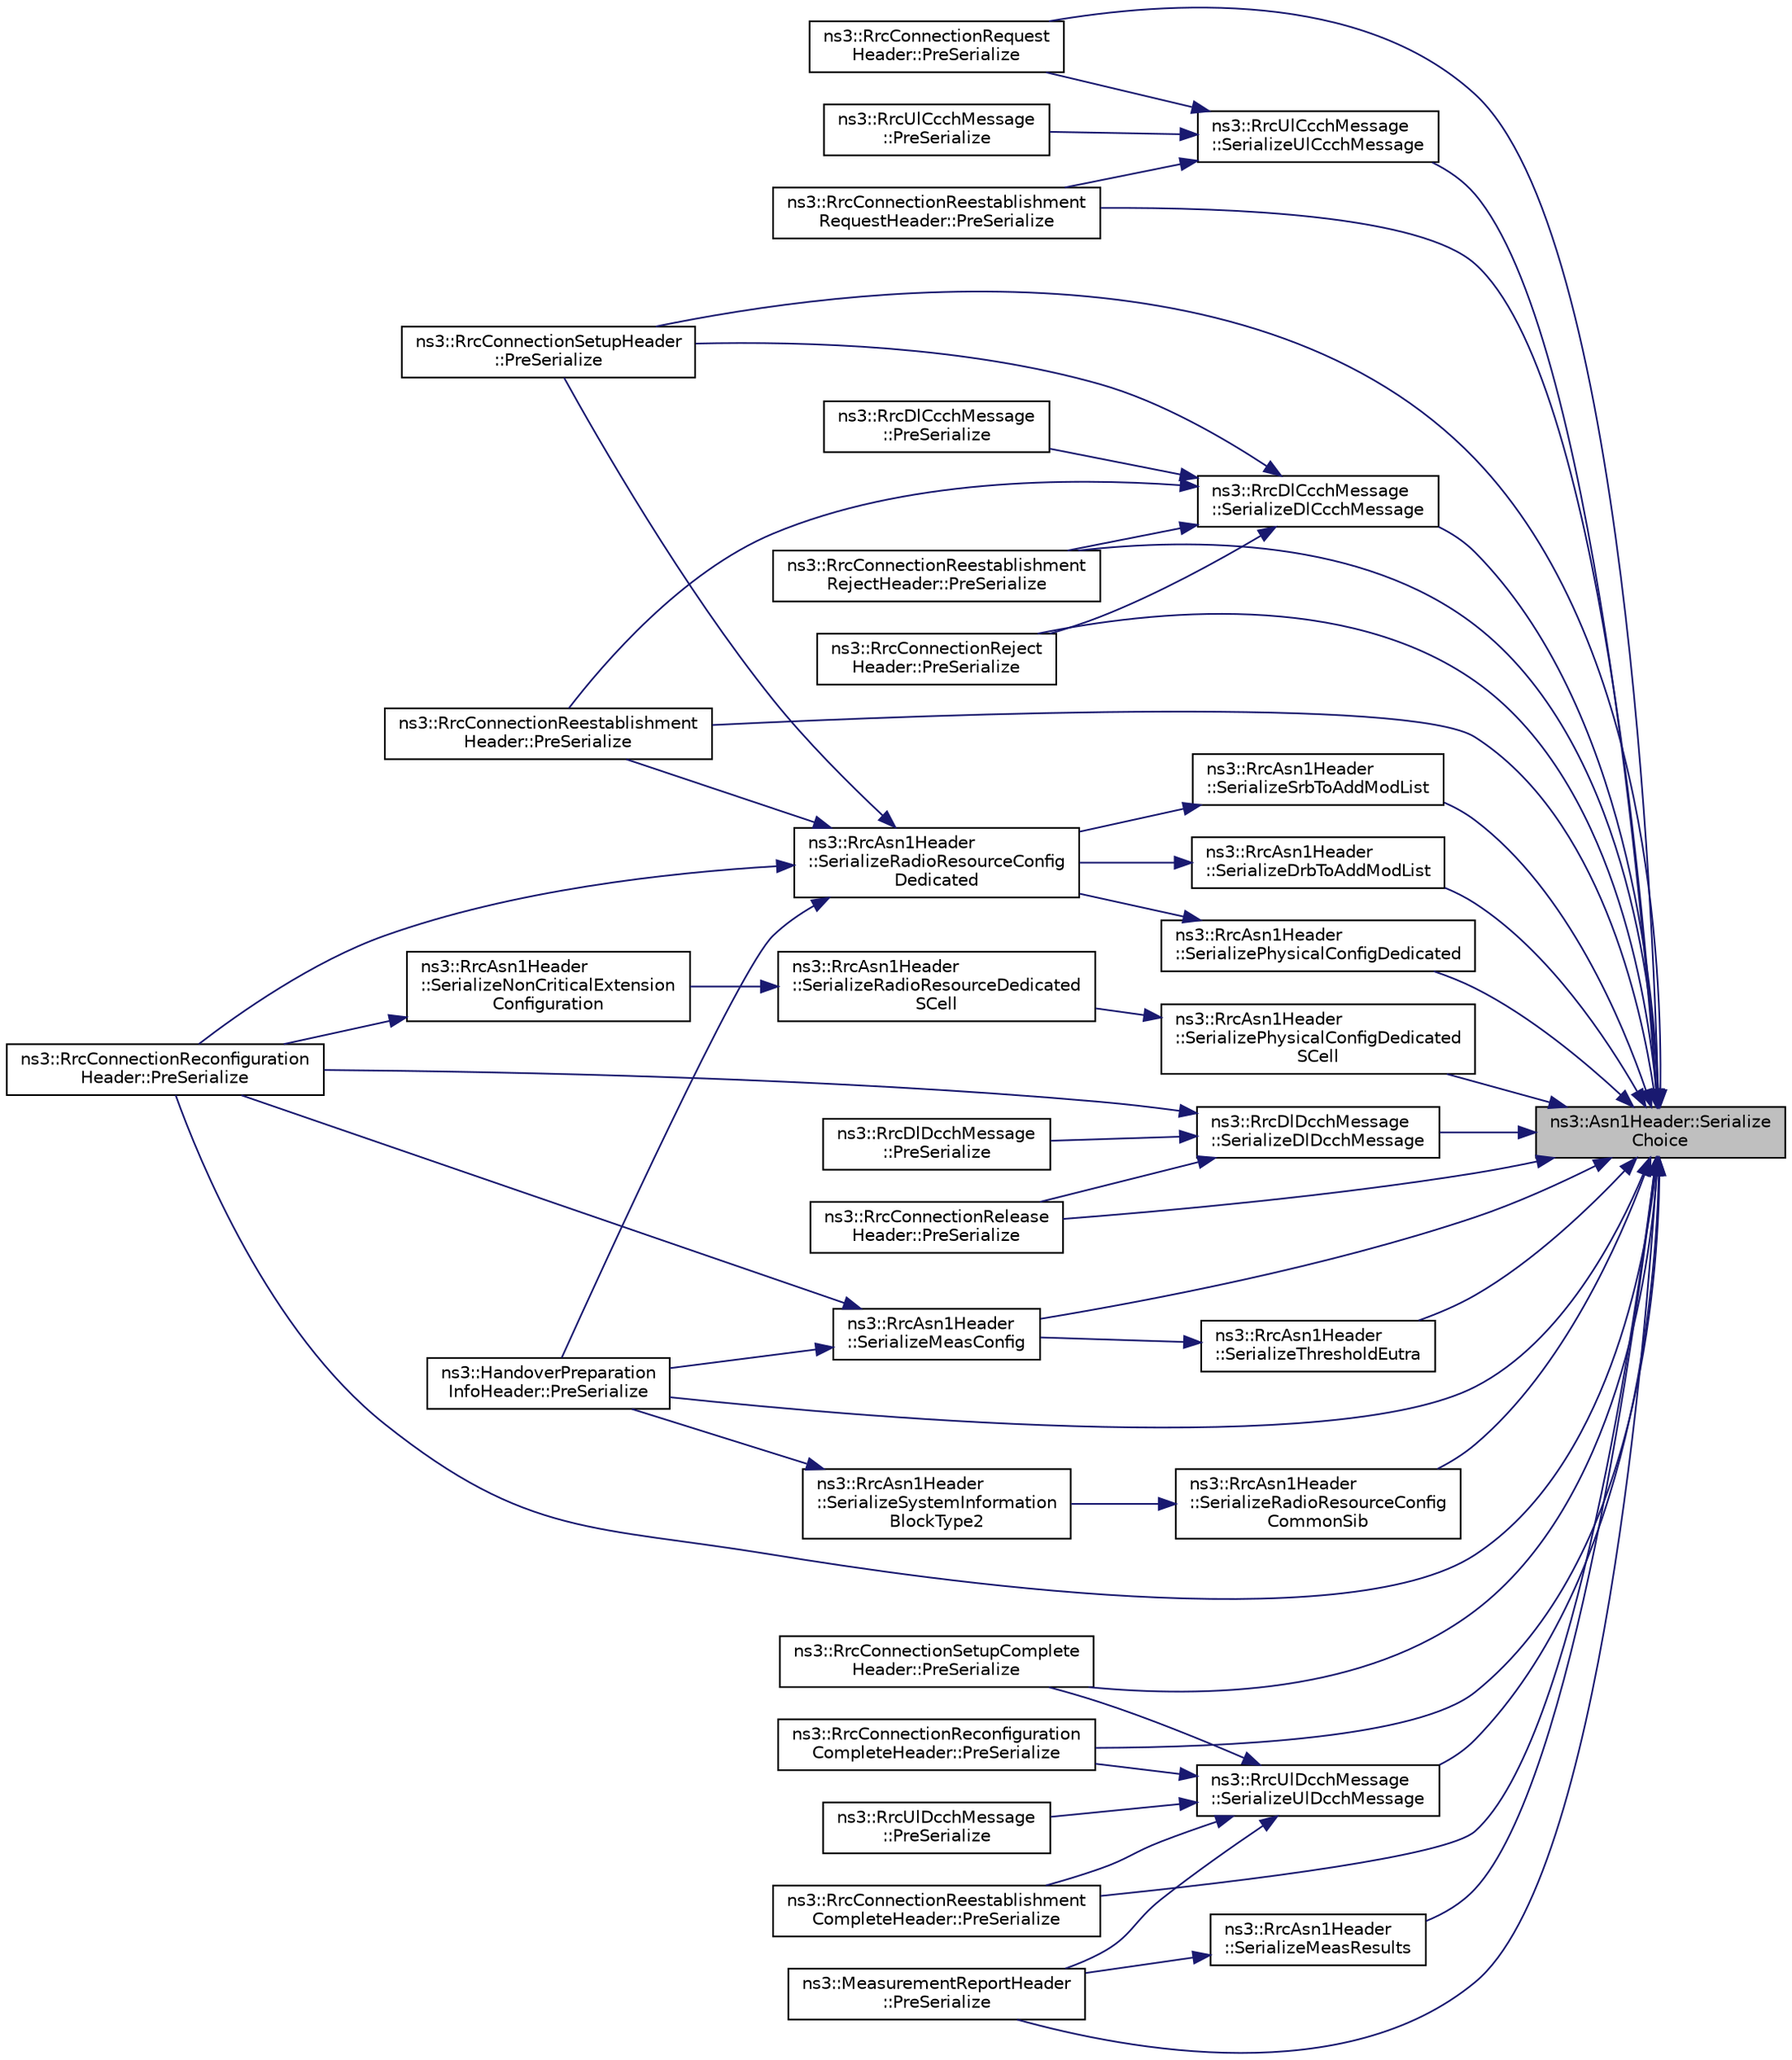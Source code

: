 digraph "ns3::Asn1Header::SerializeChoice"
{
 // LATEX_PDF_SIZE
  edge [fontname="Helvetica",fontsize="10",labelfontname="Helvetica",labelfontsize="10"];
  node [fontname="Helvetica",fontsize="10",shape=record];
  rankdir="RL";
  Node1 [label="ns3::Asn1Header::Serialize\lChoice",height=0.2,width=0.4,color="black", fillcolor="grey75", style="filled", fontcolor="black",tooltip="Serialize a Choice (set of options)"];
  Node1 -> Node2 [dir="back",color="midnightblue",fontsize="10",style="solid",fontname="Helvetica"];
  Node2 [label="ns3::RrcConnectionRequest\lHeader::PreSerialize",height=0.2,width=0.4,color="black", fillcolor="white", style="filled",URL="$classns3_1_1_rrc_connection_request_header.html#ab6c5c22abd784ab0d5def65d7d7265d6",tooltip="This function serializes class attributes to m_serializationResult local Buffer."];
  Node1 -> Node3 [dir="back",color="midnightblue",fontsize="10",style="solid",fontname="Helvetica"];
  Node3 [label="ns3::RrcConnectionSetupHeader\l::PreSerialize",height=0.2,width=0.4,color="black", fillcolor="white", style="filled",URL="$classns3_1_1_rrc_connection_setup_header.html#a1e3846e508a17cf5b28c67e4c084096f",tooltip="This function serializes class attributes to m_serializationResult local Buffer."];
  Node1 -> Node4 [dir="back",color="midnightblue",fontsize="10",style="solid",fontname="Helvetica"];
  Node4 [label="ns3::RrcConnectionSetupComplete\lHeader::PreSerialize",height=0.2,width=0.4,color="black", fillcolor="white", style="filled",URL="$classns3_1_1_rrc_connection_setup_complete_header.html#a78ce5b74bd4352fdaf590b60ceeab93c",tooltip="This function serializes class attributes to m_serializationResult local Buffer."];
  Node1 -> Node5 [dir="back",color="midnightblue",fontsize="10",style="solid",fontname="Helvetica"];
  Node5 [label="ns3::RrcConnectionReconfiguration\lCompleteHeader::PreSerialize",height=0.2,width=0.4,color="black", fillcolor="white", style="filled",URL="$classns3_1_1_rrc_connection_reconfiguration_complete_header.html#aea4c9a611807acedfd52ba33a126da84",tooltip="This function serializes class attributes to m_serializationResult local Buffer."];
  Node1 -> Node6 [dir="back",color="midnightblue",fontsize="10",style="solid",fontname="Helvetica"];
  Node6 [label="ns3::RrcConnectionReconfiguration\lHeader::PreSerialize",height=0.2,width=0.4,color="black", fillcolor="white", style="filled",URL="$classns3_1_1_rrc_connection_reconfiguration_header.html#a33ad4ad4e4c4c3cf234a36979727fc61",tooltip="This function serializes class attributes to m_serializationResult local Buffer."];
  Node1 -> Node7 [dir="back",color="midnightblue",fontsize="10",style="solid",fontname="Helvetica"];
  Node7 [label="ns3::HandoverPreparation\lInfoHeader::PreSerialize",height=0.2,width=0.4,color="black", fillcolor="white", style="filled",URL="$classns3_1_1_handover_preparation_info_header.html#a495f92ab2c16b77dc64ad0cb5c04415d",tooltip="This function serializes class attributes to m_serializationResult local Buffer."];
  Node1 -> Node8 [dir="back",color="midnightblue",fontsize="10",style="solid",fontname="Helvetica"];
  Node8 [label="ns3::RrcConnectionReestablishment\lRequestHeader::PreSerialize",height=0.2,width=0.4,color="black", fillcolor="white", style="filled",URL="$classns3_1_1_rrc_connection_reestablishment_request_header.html#a3bfb1d7770d2166fdf938119e6b87e28",tooltip="This function serializes class attributes to m_serializationResult local Buffer."];
  Node1 -> Node9 [dir="back",color="midnightblue",fontsize="10",style="solid",fontname="Helvetica"];
  Node9 [label="ns3::RrcConnectionReestablishment\lHeader::PreSerialize",height=0.2,width=0.4,color="black", fillcolor="white", style="filled",URL="$classns3_1_1_rrc_connection_reestablishment_header.html#a7d8f2a15d79a395b430a4ba691479758",tooltip="This function serializes class attributes to m_serializationResult local Buffer."];
  Node1 -> Node10 [dir="back",color="midnightblue",fontsize="10",style="solid",fontname="Helvetica"];
  Node10 [label="ns3::RrcConnectionReestablishment\lCompleteHeader::PreSerialize",height=0.2,width=0.4,color="black", fillcolor="white", style="filled",URL="$classns3_1_1_rrc_connection_reestablishment_complete_header.html#aec0d406bdb041dac0fbdfefbecb7322c",tooltip="This function serializes class attributes to m_serializationResult local Buffer."];
  Node1 -> Node11 [dir="back",color="midnightblue",fontsize="10",style="solid",fontname="Helvetica"];
  Node11 [label="ns3::RrcConnectionReestablishment\lRejectHeader::PreSerialize",height=0.2,width=0.4,color="black", fillcolor="white", style="filled",URL="$classns3_1_1_rrc_connection_reestablishment_reject_header.html#a0bb3baf2d15a285079f05cd648e21897",tooltip="This function serializes class attributes to m_serializationResult local Buffer."];
  Node1 -> Node12 [dir="back",color="midnightblue",fontsize="10",style="solid",fontname="Helvetica"];
  Node12 [label="ns3::RrcConnectionRelease\lHeader::PreSerialize",height=0.2,width=0.4,color="black", fillcolor="white", style="filled",URL="$classns3_1_1_rrc_connection_release_header.html#ae950fbed1367219c3d7f183492e751ba",tooltip="This function serializes class attributes to m_serializationResult local Buffer."];
  Node1 -> Node13 [dir="back",color="midnightblue",fontsize="10",style="solid",fontname="Helvetica"];
  Node13 [label="ns3::RrcConnectionReject\lHeader::PreSerialize",height=0.2,width=0.4,color="black", fillcolor="white", style="filled",URL="$classns3_1_1_rrc_connection_reject_header.html#a409ca3392a15c1919acdf65041833eb1",tooltip="This function serializes class attributes to m_serializationResult local Buffer."];
  Node1 -> Node14 [dir="back",color="midnightblue",fontsize="10",style="solid",fontname="Helvetica"];
  Node14 [label="ns3::MeasurementReportHeader\l::PreSerialize",height=0.2,width=0.4,color="black", fillcolor="white", style="filled",URL="$classns3_1_1_measurement_report_header.html#a307be90151d3f52c9e506030d899758f",tooltip="This function serializes class attributes to m_serializationResult local Buffer."];
  Node1 -> Node15 [dir="back",color="midnightblue",fontsize="10",style="solid",fontname="Helvetica"];
  Node15 [label="ns3::RrcDlCcchMessage\l::SerializeDlCcchMessage",height=0.2,width=0.4,color="black", fillcolor="white", style="filled",URL="$classns3_1_1_rrc_dl_ccch_message.html#ae57ecfe931c2126ea070199671d0be56",tooltip="Serialize DL CCCH message function."];
  Node15 -> Node16 [dir="back",color="midnightblue",fontsize="10",style="solid",fontname="Helvetica"];
  Node16 [label="ns3::RrcDlCcchMessage\l::PreSerialize",height=0.2,width=0.4,color="black", fillcolor="white", style="filled",URL="$classns3_1_1_rrc_dl_ccch_message.html#ad0b1702a3c9f8eb26e954e46e9a957a5",tooltip="This function serializes class attributes to m_serializationResult local Buffer."];
  Node15 -> Node3 [dir="back",color="midnightblue",fontsize="10",style="solid",fontname="Helvetica"];
  Node15 -> Node9 [dir="back",color="midnightblue",fontsize="10",style="solid",fontname="Helvetica"];
  Node15 -> Node11 [dir="back",color="midnightblue",fontsize="10",style="solid",fontname="Helvetica"];
  Node15 -> Node13 [dir="back",color="midnightblue",fontsize="10",style="solid",fontname="Helvetica"];
  Node1 -> Node17 [dir="back",color="midnightblue",fontsize="10",style="solid",fontname="Helvetica"];
  Node17 [label="ns3::RrcDlDcchMessage\l::SerializeDlDcchMessage",height=0.2,width=0.4,color="black", fillcolor="white", style="filled",URL="$classns3_1_1_rrc_dl_dcch_message.html#a24bce405d561d5979ce6dc36fcdfc7b2",tooltip="Serialize DL DCCH message function."];
  Node17 -> Node18 [dir="back",color="midnightblue",fontsize="10",style="solid",fontname="Helvetica"];
  Node18 [label="ns3::RrcDlDcchMessage\l::PreSerialize",height=0.2,width=0.4,color="black", fillcolor="white", style="filled",URL="$classns3_1_1_rrc_dl_dcch_message.html#a4b26e32ca0110ad25cf37ec1e403e6de",tooltip="This function serializes class attributes to m_serializationResult local Buffer."];
  Node17 -> Node6 [dir="back",color="midnightblue",fontsize="10",style="solid",fontname="Helvetica"];
  Node17 -> Node12 [dir="back",color="midnightblue",fontsize="10",style="solid",fontname="Helvetica"];
  Node1 -> Node19 [dir="back",color="midnightblue",fontsize="10",style="solid",fontname="Helvetica"];
  Node19 [label="ns3::RrcAsn1Header\l::SerializeDrbToAddModList",height=0.2,width=0.4,color="black", fillcolor="white", style="filled",URL="$classns3_1_1_rrc_asn1_header.html#a61d4704f5b7cb344f53d8452f9b9ee9b",tooltip="Serialize DRB to add mod list function."];
  Node19 -> Node20 [dir="back",color="midnightblue",fontsize="10",style="solid",fontname="Helvetica"];
  Node20 [label="ns3::RrcAsn1Header\l::SerializeRadioResourceConfig\lDedicated",height=0.2,width=0.4,color="black", fillcolor="white", style="filled",URL="$classns3_1_1_rrc_asn1_header.html#a87451876b5c903f544df57a9a6a6242f",tooltip="Serialize radio resource config function."];
  Node20 -> Node3 [dir="back",color="midnightblue",fontsize="10",style="solid",fontname="Helvetica"];
  Node20 -> Node6 [dir="back",color="midnightblue",fontsize="10",style="solid",fontname="Helvetica"];
  Node20 -> Node7 [dir="back",color="midnightblue",fontsize="10",style="solid",fontname="Helvetica"];
  Node20 -> Node9 [dir="back",color="midnightblue",fontsize="10",style="solid",fontname="Helvetica"];
  Node1 -> Node21 [dir="back",color="midnightblue",fontsize="10",style="solid",fontname="Helvetica"];
  Node21 [label="ns3::RrcAsn1Header\l::SerializeMeasConfig",height=0.2,width=0.4,color="black", fillcolor="white", style="filled",URL="$classns3_1_1_rrc_asn1_header.html#af20ed09540145657a1a33a9ed8ba8be2",tooltip="Serialize measure config function."];
  Node21 -> Node6 [dir="back",color="midnightblue",fontsize="10",style="solid",fontname="Helvetica"];
  Node21 -> Node7 [dir="back",color="midnightblue",fontsize="10",style="solid",fontname="Helvetica"];
  Node1 -> Node22 [dir="back",color="midnightblue",fontsize="10",style="solid",fontname="Helvetica"];
  Node22 [label="ns3::RrcAsn1Header\l::SerializeMeasResults",height=0.2,width=0.4,color="black", fillcolor="white", style="filled",URL="$classns3_1_1_rrc_asn1_header.html#a1b7b729b68264a62842ff62334157c5d",tooltip="Serialize measure results function."];
  Node22 -> Node14 [dir="back",color="midnightblue",fontsize="10",style="solid",fontname="Helvetica"];
  Node1 -> Node23 [dir="back",color="midnightblue",fontsize="10",style="solid",fontname="Helvetica"];
  Node23 [label="ns3::RrcAsn1Header\l::SerializePhysicalConfigDedicated",height=0.2,width=0.4,color="black", fillcolor="white", style="filled",URL="$classns3_1_1_rrc_asn1_header.html#a1ba2d0e469798d97ba26c8fd62dcb3ac",tooltip="Serialize physical config dedicated function."];
  Node23 -> Node20 [dir="back",color="midnightblue",fontsize="10",style="solid",fontname="Helvetica"];
  Node1 -> Node24 [dir="back",color="midnightblue",fontsize="10",style="solid",fontname="Helvetica"];
  Node24 [label="ns3::RrcAsn1Header\l::SerializePhysicalConfigDedicated\lSCell",height=0.2,width=0.4,color="black", fillcolor="white", style="filled",URL="$classns3_1_1_rrc_asn1_header.html#a7b867d4a1c37b5a7954f93ff40b657d4",tooltip="Serialize physical config dedicated function."];
  Node24 -> Node25 [dir="back",color="midnightblue",fontsize="10",style="solid",fontname="Helvetica"];
  Node25 [label="ns3::RrcAsn1Header\l::SerializeRadioResourceDedicated\lSCell",height=0.2,width=0.4,color="black", fillcolor="white", style="filled",URL="$classns3_1_1_rrc_asn1_header.html#a74507e2f044a5fbff077eca58146d87f",tooltip="Serialize radio resource dedicated SCell function."];
  Node25 -> Node26 [dir="back",color="midnightblue",fontsize="10",style="solid",fontname="Helvetica"];
  Node26 [label="ns3::RrcAsn1Header\l::SerializeNonCriticalExtension\lConfiguration",height=0.2,width=0.4,color="black", fillcolor="white", style="filled",URL="$classns3_1_1_rrc_asn1_header.html#a078c5e746bca21a95d780f4e5ac3d182",tooltip="Serialize non critical extension config function."];
  Node26 -> Node6 [dir="back",color="midnightblue",fontsize="10",style="solid",fontname="Helvetica"];
  Node1 -> Node27 [dir="back",color="midnightblue",fontsize="10",style="solid",fontname="Helvetica"];
  Node27 [label="ns3::RrcAsn1Header\l::SerializeRadioResourceConfig\lCommonSib",height=0.2,width=0.4,color="black", fillcolor="white", style="filled",URL="$classns3_1_1_rrc_asn1_header.html#a450ba3a2a1b84628259b8a923a34276b",tooltip="Serialize radio resource config common SIB function."];
  Node27 -> Node28 [dir="back",color="midnightblue",fontsize="10",style="solid",fontname="Helvetica"];
  Node28 [label="ns3::RrcAsn1Header\l::SerializeSystemInformation\lBlockType2",height=0.2,width=0.4,color="black", fillcolor="white", style="filled",URL="$classns3_1_1_rrc_asn1_header.html#a0ff77a107f00e44de3a3f01e75dac2f0",tooltip="Serialize system information block type 2 function."];
  Node28 -> Node7 [dir="back",color="midnightblue",fontsize="10",style="solid",fontname="Helvetica"];
  Node1 -> Node29 [dir="back",color="midnightblue",fontsize="10",style="solid",fontname="Helvetica"];
  Node29 [label="ns3::RrcAsn1Header\l::SerializeSrbToAddModList",height=0.2,width=0.4,color="black", fillcolor="white", style="filled",URL="$classns3_1_1_rrc_asn1_header.html#a0f0dc9acff43781e6a972eb85c433311",tooltip="Serialize SRB to add mod list function."];
  Node29 -> Node20 [dir="back",color="midnightblue",fontsize="10",style="solid",fontname="Helvetica"];
  Node1 -> Node30 [dir="back",color="midnightblue",fontsize="10",style="solid",fontname="Helvetica"];
  Node30 [label="ns3::RrcAsn1Header\l::SerializeThresholdEutra",height=0.2,width=0.4,color="black", fillcolor="white", style="filled",URL="$classns3_1_1_rrc_asn1_header.html#a8a026c4dfc0a979c732ca9ccaa1e20fb",tooltip="Serialize threshold eutra function."];
  Node30 -> Node21 [dir="back",color="midnightblue",fontsize="10",style="solid",fontname="Helvetica"];
  Node1 -> Node31 [dir="back",color="midnightblue",fontsize="10",style="solid",fontname="Helvetica"];
  Node31 [label="ns3::RrcUlCcchMessage\l::SerializeUlCcchMessage",height=0.2,width=0.4,color="black", fillcolor="white", style="filled",URL="$classns3_1_1_rrc_ul_ccch_message.html#a1a16d6ada96a5b822734a956e999cf2c",tooltip="Serialize UL CCCH message function."];
  Node31 -> Node32 [dir="back",color="midnightblue",fontsize="10",style="solid",fontname="Helvetica"];
  Node32 [label="ns3::RrcUlCcchMessage\l::PreSerialize",height=0.2,width=0.4,color="black", fillcolor="white", style="filled",URL="$classns3_1_1_rrc_ul_ccch_message.html#aefd49e4ba8fa1d3e9fe485674360f9f6",tooltip="This function serializes class attributes to m_serializationResult local Buffer."];
  Node31 -> Node2 [dir="back",color="midnightblue",fontsize="10",style="solid",fontname="Helvetica"];
  Node31 -> Node8 [dir="back",color="midnightblue",fontsize="10",style="solid",fontname="Helvetica"];
  Node1 -> Node33 [dir="back",color="midnightblue",fontsize="10",style="solid",fontname="Helvetica"];
  Node33 [label="ns3::RrcUlDcchMessage\l::SerializeUlDcchMessage",height=0.2,width=0.4,color="black", fillcolor="white", style="filled",URL="$classns3_1_1_rrc_ul_dcch_message.html#ac639bbf7eb586d1d40cabcfae2e73b76",tooltip="Serialize UL DCCH message function."];
  Node33 -> Node34 [dir="back",color="midnightblue",fontsize="10",style="solid",fontname="Helvetica"];
  Node34 [label="ns3::RrcUlDcchMessage\l::PreSerialize",height=0.2,width=0.4,color="black", fillcolor="white", style="filled",URL="$classns3_1_1_rrc_ul_dcch_message.html#a96f0ff94bce2544a488d10f67d024ecb",tooltip="This function serializes class attributes to m_serializationResult local Buffer."];
  Node33 -> Node4 [dir="back",color="midnightblue",fontsize="10",style="solid",fontname="Helvetica"];
  Node33 -> Node5 [dir="back",color="midnightblue",fontsize="10",style="solid",fontname="Helvetica"];
  Node33 -> Node10 [dir="back",color="midnightblue",fontsize="10",style="solid",fontname="Helvetica"];
  Node33 -> Node14 [dir="back",color="midnightblue",fontsize="10",style="solid",fontname="Helvetica"];
}
